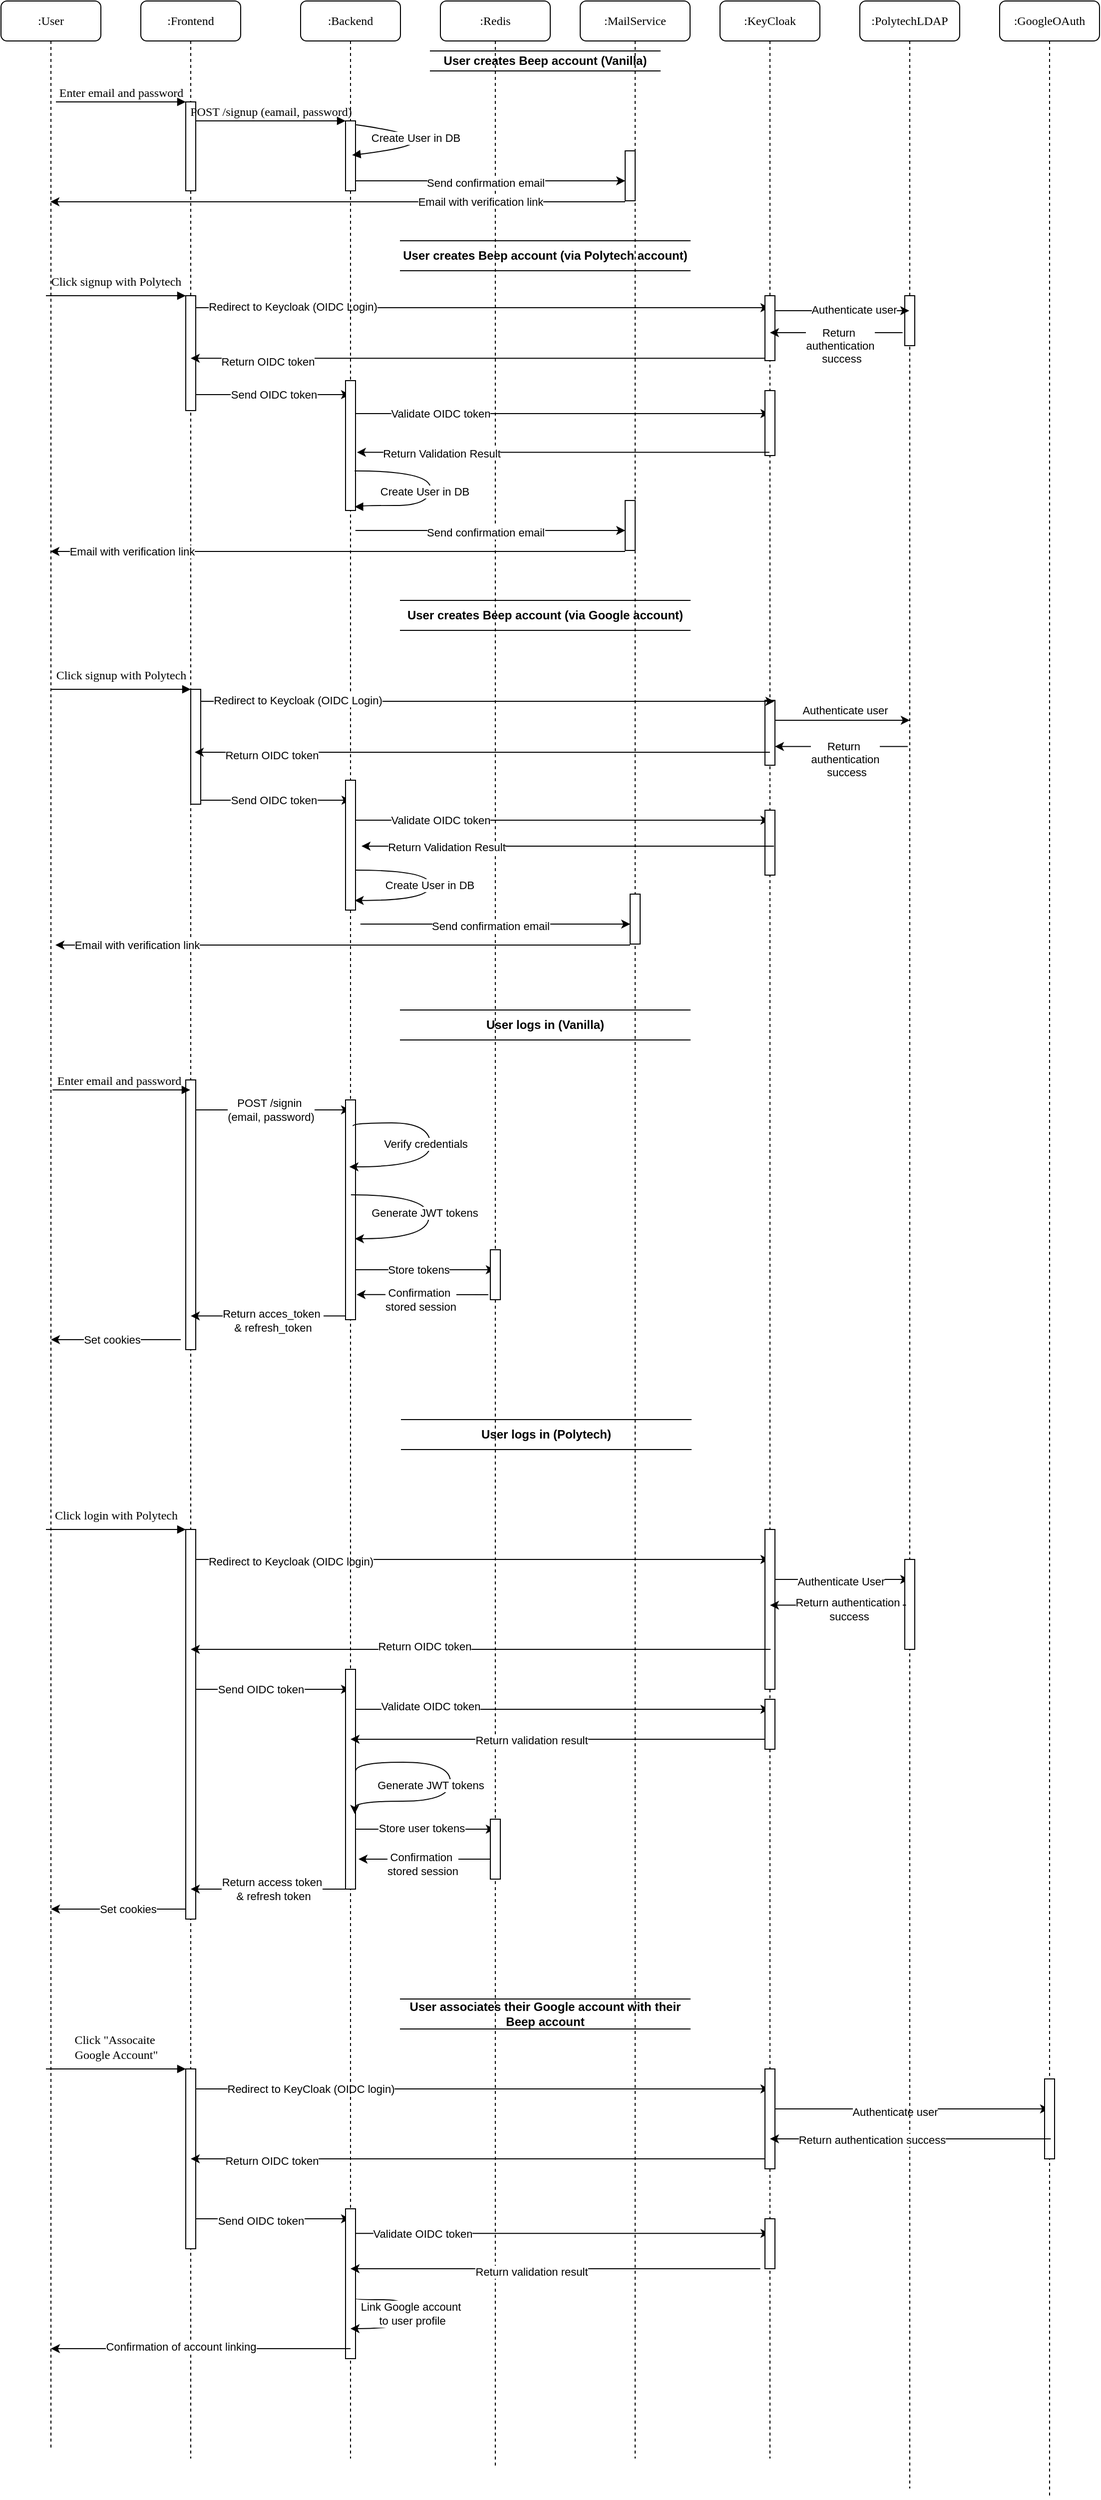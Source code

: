 <mxfile version="26.0.16">
  <diagram name="Page-1" id="13e1069c-82ec-6db2-03f1-153e76fe0fe0">
    <mxGraphModel grid="1" page="1" gridSize="10" guides="1" tooltips="1" connect="1" arrows="1" fold="1" pageScale="1" pageWidth="1100" pageHeight="850" background="none" math="0" shadow="0">
      <root>
        <mxCell id="0" />
        <mxCell id="1" parent="0" />
        <mxCell id="7baba1c4bc27f4b0-2" value=":Frontend" style="shape=umlLifeline;perimeter=lifelinePerimeter;whiteSpace=wrap;html=1;container=1;collapsible=0;recursiveResize=0;outlineConnect=0;rounded=1;shadow=0;comic=0;labelBackgroundColor=none;strokeWidth=1;fontFamily=Verdana;fontSize=12;align=center;" vertex="1" parent="1">
          <mxGeometry x="240" y="80" width="100" height="2460" as="geometry" />
        </mxCell>
        <mxCell id="7baba1c4bc27f4b0-10" value="" style="html=1;points=[];perimeter=orthogonalPerimeter;rounded=0;shadow=0;comic=0;labelBackgroundColor=none;strokeWidth=1;fontFamily=Verdana;fontSize=12;align=center;" vertex="1" parent="7baba1c4bc27f4b0-2">
          <mxGeometry x="45" y="101" width="10" height="89" as="geometry" />
        </mxCell>
        <mxCell id="Z4ZE246BEMPOgEt_vpQq-17" value="Click signup with Polytech" style="html=1;verticalAlign=bottom;endArrow=block;entryX=0;entryY=0;labelBackgroundColor=none;fontFamily=Verdana;fontSize=12;edgeStyle=elbowEdgeStyle;elbow=vertical;" edge="1" parent="7baba1c4bc27f4b0-2" target="Z4ZE246BEMPOgEt_vpQq-16">
          <mxGeometry y="5" relative="1" as="geometry">
            <mxPoint x="-95" y="295" as="sourcePoint" />
            <mxPoint as="offset" />
          </mxGeometry>
        </mxCell>
        <mxCell id="Z4ZE246BEMPOgEt_vpQq-16" value="" style="html=1;points=[];perimeter=orthogonalPerimeter;rounded=0;shadow=0;comic=0;labelBackgroundColor=none;strokeWidth=1;fontFamily=Verdana;fontSize=12;align=center;" vertex="1" parent="7baba1c4bc27f4b0-2">
          <mxGeometry x="45" y="295" width="10" height="115" as="geometry" />
        </mxCell>
        <mxCell id="Z4ZE246BEMPOgEt_vpQq-19" value="" style="edgeStyle=none;orthogonalLoop=1;jettySize=auto;html=1;rounded=0;" edge="1" parent="7baba1c4bc27f4b0-2">
          <mxGeometry width="80" relative="1" as="geometry">
            <mxPoint x="55" y="307" as="sourcePoint" />
            <mxPoint x="629.5" y="307" as="targetPoint" />
            <Array as="points" />
          </mxGeometry>
        </mxCell>
        <mxCell id="Z4ZE246BEMPOgEt_vpQq-20" value="Redirect to Keycloak (OIDC Login)" style="edgeLabel;html=1;align=center;verticalAlign=middle;resizable=0;points=[];" connectable="0" vertex="1" parent="Z4ZE246BEMPOgEt_vpQq-19">
          <mxGeometry x="-0.662" y="1" relative="1" as="geometry">
            <mxPoint as="offset" />
          </mxGeometry>
        </mxCell>
        <mxCell id="Z4ZE246BEMPOgEt_vpQq-30" value="Send OIDC token" style="edgeStyle=none;orthogonalLoop=1;jettySize=auto;html=1;rounded=0;" edge="1" parent="7baba1c4bc27f4b0-2" target="7baba1c4bc27f4b0-3">
          <mxGeometry width="80" relative="1" as="geometry">
            <mxPoint x="55" y="394" as="sourcePoint" />
            <mxPoint x="135" y="394" as="targetPoint" />
            <Array as="points" />
          </mxGeometry>
        </mxCell>
        <mxCell id="Z4ZE246BEMPOgEt_vpQq-65" value="Send OIDC token" style="edgeStyle=none;orthogonalLoop=1;jettySize=auto;html=1;rounded=0;" edge="1" parent="7baba1c4bc27f4b0-2">
          <mxGeometry width="80" relative="1" as="geometry">
            <mxPoint x="55" y="800" as="sourcePoint" />
            <mxPoint x="210" y="800" as="targetPoint" />
            <Array as="points" />
          </mxGeometry>
        </mxCell>
        <mxCell id="Z4ZE246BEMPOgEt_vpQq-77" value="" style="html=1;points=[];perimeter=orthogonalPerimeter;rounded=0;shadow=0;comic=0;labelBackgroundColor=none;strokeWidth=1;fontFamily=Verdana;fontSize=12;align=center;" vertex="1" parent="7baba1c4bc27f4b0-2">
          <mxGeometry x="45" y="1080" width="10" height="270" as="geometry" />
        </mxCell>
        <mxCell id="Z4ZE246BEMPOgEt_vpQq-78" value="" style="edgeStyle=none;orthogonalLoop=1;jettySize=auto;html=1;rounded=0;" edge="1" parent="7baba1c4bc27f4b0-2" target="7baba1c4bc27f4b0-3">
          <mxGeometry width="80" relative="1" as="geometry">
            <mxPoint x="55" y="1110" as="sourcePoint" />
            <mxPoint x="135" y="1110" as="targetPoint" />
            <Array as="points" />
          </mxGeometry>
        </mxCell>
        <mxCell id="Z4ZE246BEMPOgEt_vpQq-80" value="POST /signin&amp;nbsp;&lt;div&gt;(email, password)&lt;/div&gt;" style="edgeLabel;html=1;align=center;verticalAlign=middle;resizable=0;points=[];" connectable="0" vertex="1" parent="Z4ZE246BEMPOgEt_vpQq-78">
          <mxGeometry x="-0.665" y="-1" relative="1" as="geometry">
            <mxPoint x="49" y="-1" as="offset" />
          </mxGeometry>
        </mxCell>
        <mxCell id="Z4ZE246BEMPOgEt_vpQq-94" value="" style="edgeStyle=none;orthogonalLoop=1;jettySize=auto;html=1;rounded=0;" edge="1" parent="7baba1c4bc27f4b0-2" target="7baba1c4bc27f4b0-8">
          <mxGeometry width="80" relative="1" as="geometry">
            <mxPoint x="40" y="1340" as="sourcePoint" />
            <mxPoint x="-100.001" y="1340" as="targetPoint" />
            <Array as="points" />
          </mxGeometry>
        </mxCell>
        <mxCell id="Z4ZE246BEMPOgEt_vpQq-95" value="Set cookies" style="edgeLabel;html=1;align=center;verticalAlign=middle;resizable=0;points=[];" connectable="0" vertex="1" parent="Z4ZE246BEMPOgEt_vpQq-94">
          <mxGeometry x="0.48" y="4" relative="1" as="geometry">
            <mxPoint x="27" y="-4" as="offset" />
          </mxGeometry>
        </mxCell>
        <mxCell id="Z4ZE246BEMPOgEt_vpQq-101" value="Click login with Polytech" style="html=1;verticalAlign=bottom;endArrow=block;entryX=0;entryY=0;labelBackgroundColor=none;fontFamily=Verdana;fontSize=12;edgeStyle=elbowEdgeStyle;elbow=vertical;" edge="1" parent="7baba1c4bc27f4b0-2" target="Z4ZE246BEMPOgEt_vpQq-102">
          <mxGeometry y="5" relative="1" as="geometry">
            <mxPoint x="-95" y="1530" as="sourcePoint" />
            <mxPoint as="offset" />
          </mxGeometry>
        </mxCell>
        <mxCell id="Z4ZE246BEMPOgEt_vpQq-102" value="" style="html=1;points=[];perimeter=orthogonalPerimeter;rounded=0;shadow=0;comic=0;labelBackgroundColor=none;strokeWidth=1;fontFamily=Verdana;fontSize=12;align=center;" vertex="1" parent="7baba1c4bc27f4b0-2">
          <mxGeometry x="45" y="1530" width="10" height="390" as="geometry" />
        </mxCell>
        <mxCell id="Z4ZE246BEMPOgEt_vpQq-104" value="" style="edgeStyle=none;orthogonalLoop=1;jettySize=auto;html=1;rounded=0;" edge="1" parent="7baba1c4bc27f4b0-2" target="7baba1c4bc27f4b0-6">
          <mxGeometry width="80" relative="1" as="geometry">
            <mxPoint x="55" y="1560" as="sourcePoint" />
            <mxPoint x="135" y="1560" as="targetPoint" />
            <Array as="points" />
          </mxGeometry>
        </mxCell>
        <mxCell id="Z4ZE246BEMPOgEt_vpQq-105" value="Redirect to Keycloak (OIDC login)" style="edgeLabel;html=1;align=center;verticalAlign=middle;resizable=0;points=[];" connectable="0" vertex="1" parent="Z4ZE246BEMPOgEt_vpQq-104">
          <mxGeometry x="-0.728" y="-2" relative="1" as="geometry">
            <mxPoint x="17" as="offset" />
          </mxGeometry>
        </mxCell>
        <mxCell id="Z4ZE246BEMPOgEt_vpQq-115" value="" style="edgeStyle=none;orthogonalLoop=1;jettySize=auto;html=1;rounded=0;" edge="1" parent="7baba1c4bc27f4b0-2" target="7baba1c4bc27f4b0-3">
          <mxGeometry width="80" relative="1" as="geometry">
            <mxPoint x="55" y="1690" as="sourcePoint" />
            <mxPoint x="135" y="1690" as="targetPoint" />
            <Array as="points" />
          </mxGeometry>
        </mxCell>
        <mxCell id="Z4ZE246BEMPOgEt_vpQq-116" value="Send OIDC token" style="edgeLabel;html=1;align=center;verticalAlign=middle;resizable=0;points=[];" connectable="0" vertex="1" parent="Z4ZE246BEMPOgEt_vpQq-115">
          <mxGeometry x="-0.4" y="-2" relative="1" as="geometry">
            <mxPoint x="18" y="-2" as="offset" />
          </mxGeometry>
        </mxCell>
        <mxCell id="Z4ZE246BEMPOgEt_vpQq-134" value="Click &quot;Assocaite&amp;nbsp;&lt;div&gt;Google Account&quot;&lt;/div&gt;" style="html=1;verticalAlign=bottom;endArrow=block;entryX=0;entryY=0;labelBackgroundColor=none;fontFamily=Verdana;fontSize=12;edgeStyle=elbowEdgeStyle;elbow=vertical;" edge="1" parent="7baba1c4bc27f4b0-2" target="Z4ZE246BEMPOgEt_vpQq-135">
          <mxGeometry y="5" relative="1" as="geometry">
            <mxPoint x="-95" y="2070" as="sourcePoint" />
            <mxPoint as="offset" />
          </mxGeometry>
        </mxCell>
        <mxCell id="Z4ZE246BEMPOgEt_vpQq-135" value="" style="html=1;points=[];perimeter=orthogonalPerimeter;rounded=0;shadow=0;comic=0;labelBackgroundColor=none;strokeWidth=1;fontFamily=Verdana;fontSize=12;align=center;" vertex="1" parent="7baba1c4bc27f4b0-2">
          <mxGeometry x="45" y="2070" width="10" height="180" as="geometry" />
        </mxCell>
        <mxCell id="Z4ZE246BEMPOgEt_vpQq-137" value="" style="edgeStyle=none;orthogonalLoop=1;jettySize=auto;html=1;rounded=0;" edge="1" parent="7baba1c4bc27f4b0-2" target="7baba1c4bc27f4b0-6">
          <mxGeometry width="80" relative="1" as="geometry">
            <mxPoint x="55" y="2090" as="sourcePoint" />
            <mxPoint x="135" y="2090" as="targetPoint" />
            <Array as="points" />
          </mxGeometry>
        </mxCell>
        <mxCell id="Z4ZE246BEMPOgEt_vpQq-138" value="Redirect to KeyCloak (OIDC login)" style="edgeLabel;html=1;align=center;verticalAlign=middle;resizable=0;points=[];" connectable="0" vertex="1" parent="Z4ZE246BEMPOgEt_vpQq-137">
          <mxGeometry x="-0.733" y="-4" relative="1" as="geometry">
            <mxPoint x="38" y="-4" as="offset" />
          </mxGeometry>
        </mxCell>
        <mxCell id="Z4ZE246BEMPOgEt_vpQq-148" value="" style="edgeStyle=none;orthogonalLoop=1;jettySize=auto;html=1;rounded=0;" edge="1" parent="7baba1c4bc27f4b0-2" target="7baba1c4bc27f4b0-3">
          <mxGeometry width="80" relative="1" as="geometry">
            <mxPoint x="55" y="2220" as="sourcePoint" />
            <mxPoint x="135" y="2220" as="targetPoint" />
            <Array as="points" />
          </mxGeometry>
        </mxCell>
        <mxCell id="Z4ZE246BEMPOgEt_vpQq-149" value="Send OIDC token" style="edgeLabel;html=1;align=center;verticalAlign=middle;resizable=0;points=[];" connectable="0" vertex="1" parent="Z4ZE246BEMPOgEt_vpQq-148">
          <mxGeometry x="-0.586" y="-2" relative="1" as="geometry">
            <mxPoint x="33" as="offset" />
          </mxGeometry>
        </mxCell>
        <mxCell id="7baba1c4bc27f4b0-3" value=":Backend" style="shape=umlLifeline;perimeter=lifelinePerimeter;whiteSpace=wrap;html=1;container=1;collapsible=0;recursiveResize=0;outlineConnect=0;rounded=1;shadow=0;comic=0;labelBackgroundColor=none;strokeWidth=1;fontFamily=Verdana;fontSize=12;align=center;" vertex="1" parent="1">
          <mxGeometry x="400" y="80" width="100" height="2460" as="geometry" />
        </mxCell>
        <mxCell id="7baba1c4bc27f4b0-13" value="" style="html=1;points=[];perimeter=orthogonalPerimeter;rounded=0;shadow=0;comic=0;labelBackgroundColor=none;strokeWidth=1;fontFamily=Verdana;fontSize=12;align=center;" vertex="1" parent="7baba1c4bc27f4b0-3">
          <mxGeometry x="45" y="120" width="10" height="70" as="geometry" />
        </mxCell>
        <mxCell id="7baba1c4bc27f4b0-17" value="" style="html=1;verticalAlign=bottom;endArrow=block;labelBackgroundColor=none;fontFamily=Verdana;fontSize=12;edgeStyle=orthogonalEdgeStyle;elbow=vertical;entryX=0.66;entryY=0.49;entryDx=0;entryDy=0;entryPerimeter=0;curved=1;exitX=1.06;exitY=0.056;exitDx=0;exitDy=0;exitPerimeter=0;" edge="1" parent="7baba1c4bc27f4b0-3" source="7baba1c4bc27f4b0-13" target="7baba1c4bc27f4b0-13">
          <mxGeometry x="-0.317" y="51" relative="1" as="geometry">
            <mxPoint x="110" y="150" as="sourcePoint" />
            <Array as="points">
              <mxPoint x="170" y="140" />
            </Array>
            <mxPoint x="140" y="180" as="targetPoint" />
            <mxPoint x="-41" y="-50" as="offset" />
          </mxGeometry>
        </mxCell>
        <mxCell id="Z4ZE246BEMPOgEt_vpQq-7" value="Create User in DB" style="edgeLabel;html=1;align=center;verticalAlign=middle;resizable=0;points=[];" connectable="0" vertex="1" parent="7baba1c4bc27f4b0-17">
          <mxGeometry x="-0.489" y="-5" relative="1" as="geometry">
            <mxPoint as="offset" />
          </mxGeometry>
        </mxCell>
        <mxCell id="Z4ZE246BEMPOgEt_vpQq-29" value="" style="html=1;points=[];perimeter=orthogonalPerimeter;rounded=0;shadow=0;comic=0;labelBackgroundColor=none;strokeWidth=1;fontFamily=Verdana;fontSize=12;align=center;" vertex="1" parent="7baba1c4bc27f4b0-3">
          <mxGeometry x="45" y="380" width="10" height="130" as="geometry" />
        </mxCell>
        <mxCell id="Z4ZE246BEMPOgEt_vpQq-32" value="" style="edgeStyle=none;orthogonalLoop=1;jettySize=auto;html=1;rounded=0;" edge="1" parent="7baba1c4bc27f4b0-3">
          <mxGeometry width="80" relative="1" as="geometry">
            <mxPoint x="55" y="413" as="sourcePoint" />
            <mxPoint x="469.5" y="413" as="targetPoint" />
            <Array as="points" />
          </mxGeometry>
        </mxCell>
        <mxCell id="Z4ZE246BEMPOgEt_vpQq-34" value="Validate OIDC token" style="edgeLabel;html=1;align=center;verticalAlign=middle;resizable=0;points=[];" connectable="0" vertex="1" parent="Z4ZE246BEMPOgEt_vpQq-32">
          <mxGeometry x="-0.587" relative="1" as="geometry">
            <mxPoint x="-1" as="offset" />
          </mxGeometry>
        </mxCell>
        <mxCell id="Z4ZE246BEMPOgEt_vpQq-38" value="" style="html=1;verticalAlign=bottom;endArrow=block;labelBackgroundColor=none;fontFamily=Verdana;fontSize=12;edgeStyle=orthogonalEdgeStyle;elbow=vertical;entryX=0.916;entryY=0.971;entryDx=0;entryDy=0;entryPerimeter=0;curved=1;exitX=0.916;exitY=0.695;exitDx=0;exitDy=0;exitPerimeter=0;" edge="1" parent="7baba1c4bc27f4b0-3" source="Z4ZE246BEMPOgEt_vpQq-29" target="Z4ZE246BEMPOgEt_vpQq-29">
          <mxGeometry x="-0.317" y="51" relative="1" as="geometry">
            <mxPoint x="55" y="470" as="sourcePoint" />
            <Array as="points">
              <mxPoint x="130" y="470" />
              <mxPoint x="130" y="505" />
              <mxPoint x="60" y="505" />
              <mxPoint x="60" y="506" />
            </Array>
            <mxPoint x="55" y="505" as="targetPoint" />
            <mxPoint x="-41" y="-50" as="offset" />
          </mxGeometry>
        </mxCell>
        <mxCell id="Z4ZE246BEMPOgEt_vpQq-39" value="Create User in DB" style="edgeLabel;html=1;align=center;verticalAlign=middle;resizable=0;points=[];" connectable="0" vertex="1" parent="Z4ZE246BEMPOgEt_vpQq-38">
          <mxGeometry x="-0.489" y="-5" relative="1" as="geometry">
            <mxPoint x="22" y="15" as="offset" />
          </mxGeometry>
        </mxCell>
        <mxCell id="Z4ZE246BEMPOgEt_vpQq-64" value="" style="html=1;points=[];perimeter=orthogonalPerimeter;rounded=0;shadow=0;comic=0;labelBackgroundColor=none;strokeWidth=1;fontFamily=Verdana;fontSize=12;align=center;" vertex="1" parent="7baba1c4bc27f4b0-3">
          <mxGeometry x="45" y="780" width="10" height="130" as="geometry" />
        </mxCell>
        <mxCell id="Z4ZE246BEMPOgEt_vpQq-81" value="" style="html=1;points=[];perimeter=orthogonalPerimeter;rounded=0;shadow=0;comic=0;labelBackgroundColor=none;strokeWidth=1;fontFamily=Verdana;fontSize=12;align=center;" vertex="1" parent="7baba1c4bc27f4b0-3">
          <mxGeometry x="45" y="1100" width="10" height="220" as="geometry" />
        </mxCell>
        <mxCell id="Z4ZE246BEMPOgEt_vpQq-82" value="" style="edgeStyle=orthogonalEdgeStyle;orthogonalLoop=1;jettySize=auto;html=1;rounded=0;exitX=0.744;exitY=0.119;exitDx=0;exitDy=0;exitPerimeter=0;entryX=0.389;entryY=0.309;entryDx=0;entryDy=0;entryPerimeter=0;curved=1;" edge="1" parent="7baba1c4bc27f4b0-3" source="Z4ZE246BEMPOgEt_vpQq-81" target="Z4ZE246BEMPOgEt_vpQq-81">
          <mxGeometry width="80" relative="1" as="geometry">
            <mxPoint x="100" y="1100" as="sourcePoint" />
            <mxPoint x="180" y="1100" as="targetPoint" />
            <Array as="points">
              <mxPoint x="52" y="1123" />
              <mxPoint x="130" y="1123" />
              <mxPoint x="130" y="1167" />
              <mxPoint x="49" y="1167" />
            </Array>
          </mxGeometry>
        </mxCell>
        <mxCell id="Z4ZE246BEMPOgEt_vpQq-83" value="Verify credentials" style="edgeLabel;html=1;align=center;verticalAlign=middle;resizable=0;points=[];" connectable="0" vertex="1" parent="Z4ZE246BEMPOgEt_vpQq-82">
          <mxGeometry x="-0.019" y="-5" relative="1" as="geometry">
            <mxPoint as="offset" />
          </mxGeometry>
        </mxCell>
        <mxCell id="Z4ZE246BEMPOgEt_vpQq-87" value="" style="edgeStyle=none;orthogonalLoop=1;jettySize=auto;html=1;rounded=0;" edge="1" parent="7baba1c4bc27f4b0-3" target="7baba1c4bc27f4b0-4">
          <mxGeometry width="80" relative="1" as="geometry">
            <mxPoint x="55" y="1270" as="sourcePoint" />
            <mxPoint x="135" y="1270" as="targetPoint" />
            <Array as="points" />
          </mxGeometry>
        </mxCell>
        <mxCell id="Z4ZE246BEMPOgEt_vpQq-88" value="Store tokens" style="edgeLabel;html=1;align=center;verticalAlign=middle;resizable=0;points=[];" connectable="0" vertex="1" parent="Z4ZE246BEMPOgEt_vpQq-87">
          <mxGeometry x="-0.294" y="-4" relative="1" as="geometry">
            <mxPoint x="14" y="-4" as="offset" />
          </mxGeometry>
        </mxCell>
        <mxCell id="Z4ZE246BEMPOgEt_vpQq-99" value="" style="edgeStyle=orthogonalEdgeStyle;orthogonalLoop=1;jettySize=auto;html=1;rounded=0;entryX=0.922;entryY=0.926;entryDx=0;entryDy=0;entryPerimeter=0;curved=1;" edge="1" parent="7baba1c4bc27f4b0-3" target="Z4ZE246BEMPOgEt_vpQq-64">
          <mxGeometry width="80" relative="1" as="geometry">
            <mxPoint x="55" y="870" as="sourcePoint" />
            <mxPoint x="110" y="900" as="targetPoint" />
            <Array as="points">
              <mxPoint x="130" y="870" />
              <mxPoint x="130" y="900" />
            </Array>
          </mxGeometry>
        </mxCell>
        <mxCell id="Z4ZE246BEMPOgEt_vpQq-114" value="" style="html=1;points=[];perimeter=orthogonalPerimeter;rounded=0;shadow=0;comic=0;labelBackgroundColor=none;strokeWidth=1;fontFamily=Verdana;fontSize=12;align=center;" vertex="1" parent="7baba1c4bc27f4b0-3">
          <mxGeometry x="45" y="1670" width="10" height="220" as="geometry" />
        </mxCell>
        <mxCell id="Z4ZE246BEMPOgEt_vpQq-118" value="" style="edgeStyle=none;orthogonalLoop=1;jettySize=auto;html=1;rounded=0;" edge="1" parent="7baba1c4bc27f4b0-3" target="7baba1c4bc27f4b0-6">
          <mxGeometry width="80" relative="1" as="geometry">
            <mxPoint x="55" y="1710" as="sourcePoint" />
            <mxPoint x="135" y="1710" as="targetPoint" />
            <Array as="points" />
          </mxGeometry>
        </mxCell>
        <mxCell id="Z4ZE246BEMPOgEt_vpQq-119" value="Validate OIDC token" style="edgeLabel;html=1;align=center;verticalAlign=middle;resizable=0;points=[];" connectable="0" vertex="1" parent="Z4ZE246BEMPOgEt_vpQq-118">
          <mxGeometry x="-0.787" y="3" relative="1" as="geometry">
            <mxPoint x="31" as="offset" />
          </mxGeometry>
        </mxCell>
        <mxCell id="Z4ZE246BEMPOgEt_vpQq-122" value="" style="edgeStyle=orthogonalEdgeStyle;orthogonalLoop=1;jettySize=auto;html=1;rounded=0;curved=1;entryX=0.922;entryY=0.658;entryDx=0;entryDy=0;entryPerimeter=0;exitX=1.011;exitY=0.463;exitDx=0;exitDy=0;exitPerimeter=0;" edge="1" parent="7baba1c4bc27f4b0-3" source="Z4ZE246BEMPOgEt_vpQq-114" target="Z4ZE246BEMPOgEt_vpQq-114">
          <mxGeometry width="80" relative="1" as="geometry">
            <mxPoint x="90" y="1760" as="sourcePoint" />
            <mxPoint x="170" y="1760" as="targetPoint" />
            <Array as="points">
              <mxPoint x="150" y="1763" />
              <mxPoint x="150" y="1802" />
            </Array>
          </mxGeometry>
        </mxCell>
        <mxCell id="Z4ZE246BEMPOgEt_vpQq-123" value="Generate JWT tokens" style="edgeLabel;html=1;align=center;verticalAlign=middle;resizable=0;points=[];" connectable="0" vertex="1" parent="Z4ZE246BEMPOgEt_vpQq-122">
          <mxGeometry x="0.01" y="-2" relative="1" as="geometry">
            <mxPoint x="-18" as="offset" />
          </mxGeometry>
        </mxCell>
        <mxCell id="Z4ZE246BEMPOgEt_vpQq-125" value="" style="edgeStyle=none;orthogonalLoop=1;jettySize=auto;html=1;rounded=0;" edge="1" parent="7baba1c4bc27f4b0-3" target="7baba1c4bc27f4b0-4">
          <mxGeometry width="80" relative="1" as="geometry">
            <mxPoint x="55" y="1830" as="sourcePoint" />
            <mxPoint x="135" y="1830" as="targetPoint" />
            <Array as="points" />
          </mxGeometry>
        </mxCell>
        <mxCell id="Z4ZE246BEMPOgEt_vpQq-126" value="Store user tokens" style="edgeLabel;html=1;align=center;verticalAlign=middle;resizable=0;points=[];" connectable="0" vertex="1" parent="Z4ZE246BEMPOgEt_vpQq-125">
          <mxGeometry x="-0.752" y="1" relative="1" as="geometry">
            <mxPoint x="48" as="offset" />
          </mxGeometry>
        </mxCell>
        <mxCell id="Z4ZE246BEMPOgEt_vpQq-129" value="" style="edgeStyle=none;orthogonalLoop=1;jettySize=auto;html=1;rounded=0;" edge="1" parent="7baba1c4bc27f4b0-3" target="7baba1c4bc27f4b0-2">
          <mxGeometry width="80" relative="1" as="geometry">
            <mxPoint x="45" y="1890" as="sourcePoint" />
            <mxPoint x="-65.145" y="1890" as="targetPoint" />
            <Array as="points" />
          </mxGeometry>
        </mxCell>
        <mxCell id="Z4ZE246BEMPOgEt_vpQq-130" value="Return access token&lt;div&gt;&amp;nbsp;&amp;amp; refresh token&lt;/div&gt;" style="edgeLabel;html=1;align=center;verticalAlign=middle;resizable=0;points=[];" connectable="0" vertex="1" parent="Z4ZE246BEMPOgEt_vpQq-129">
          <mxGeometry x="0.594" relative="1" as="geometry">
            <mxPoint x="49" as="offset" />
          </mxGeometry>
        </mxCell>
        <mxCell id="Z4ZE246BEMPOgEt_vpQq-145" value="" style="html=1;points=[];perimeter=orthogonalPerimeter;rounded=0;shadow=0;comic=0;labelBackgroundColor=none;strokeWidth=1;fontFamily=Verdana;fontSize=12;align=center;" vertex="1" parent="7baba1c4bc27f4b0-3">
          <mxGeometry x="45" y="2210" width="10" height="150" as="geometry" />
        </mxCell>
        <mxCell id="Z4ZE246BEMPOgEt_vpQq-150" value="" style="edgeStyle=none;orthogonalLoop=1;jettySize=auto;html=1;rounded=0;" edge="1" parent="7baba1c4bc27f4b0-3" target="7baba1c4bc27f4b0-6">
          <mxGeometry width="80" relative="1" as="geometry">
            <mxPoint x="55" y="2234.58" as="sourcePoint" />
            <mxPoint x="135" y="2234.58" as="targetPoint" />
            <Array as="points" />
          </mxGeometry>
        </mxCell>
        <mxCell id="Z4ZE246BEMPOgEt_vpQq-151" value="Validate OIDC token" style="edgeLabel;html=1;align=center;verticalAlign=middle;resizable=0;points=[];" connectable="0" vertex="1" parent="Z4ZE246BEMPOgEt_vpQq-150">
          <mxGeometry x="-0.68" relative="1" as="geometry">
            <mxPoint as="offset" />
          </mxGeometry>
        </mxCell>
        <mxCell id="Z4ZE246BEMPOgEt_vpQq-155" value="" style="edgeStyle=orthogonalEdgeStyle;orthogonalLoop=1;jettySize=auto;html=1;rounded=0;curved=1;" edge="1" parent="7baba1c4bc27f4b0-3" target="7baba1c4bc27f4b0-3">
          <mxGeometry width="80" relative="1" as="geometry">
            <mxPoint x="55" y="2300" as="sourcePoint" />
            <mxPoint x="110" y="2330" as="targetPoint" />
            <Array as="points">
              <mxPoint x="111" y="2301" />
              <mxPoint x="111" y="2330" />
            </Array>
          </mxGeometry>
        </mxCell>
        <mxCell id="Z4ZE246BEMPOgEt_vpQq-156" value="Link Google account&lt;div&gt;&amp;nbsp;to user profile&lt;/div&gt;" style="edgeLabel;html=1;align=center;verticalAlign=middle;resizable=0;points=[];" connectable="0" vertex="1" parent="Z4ZE246BEMPOgEt_vpQq-155">
          <mxGeometry x="-0.042" y="-1" relative="1" as="geometry">
            <mxPoint as="offset" />
          </mxGeometry>
        </mxCell>
        <mxCell id="7baba1c4bc27f4b0-4" value=":Redis" style="shape=umlLifeline;perimeter=lifelinePerimeter;whiteSpace=wrap;html=1;container=0;collapsible=0;recursiveResize=0;outlineConnect=0;rounded=1;shadow=0;comic=0;labelBackgroundColor=none;strokeWidth=1;fontFamily=Verdana;fontSize=12;align=center;" vertex="1" parent="1">
          <mxGeometry x="540" y="80" width="110" height="2470" as="geometry" />
        </mxCell>
        <mxCell id="7baba1c4bc27f4b0-5" value=":MailService" style="shape=umlLifeline;perimeter=lifelinePerimeter;whiteSpace=wrap;html=1;container=1;collapsible=0;recursiveResize=0;outlineConnect=0;rounded=1;shadow=0;comic=0;labelBackgroundColor=none;strokeWidth=1;fontFamily=Verdana;fontSize=12;align=center;" vertex="1" parent="1">
          <mxGeometry x="680" y="80" width="110" height="2460" as="geometry" />
        </mxCell>
        <mxCell id="Z4ZE246BEMPOgEt_vpQq-15" value="User creates Beep account (via Polytech account)" style="shape=partialRectangle;whiteSpace=wrap;html=1;left=0;right=0;fillColor=none;fontStyle=1" vertex="1" parent="7baba1c4bc27f4b0-5">
          <mxGeometry x="-180" y="240" width="290" height="30" as="geometry" />
        </mxCell>
        <mxCell id="Z4ZE246BEMPOgEt_vpQq-66" value="" style="edgeStyle=none;orthogonalLoop=1;jettySize=auto;html=1;rounded=0;" edge="1" parent="7baba1c4bc27f4b0-5">
          <mxGeometry width="80" relative="1" as="geometry">
            <mxPoint x="-225" y="820" as="sourcePoint" />
            <mxPoint x="189.5" y="820" as="targetPoint" />
            <Array as="points" />
          </mxGeometry>
        </mxCell>
        <mxCell id="Z4ZE246BEMPOgEt_vpQq-67" value="Validate OIDC token" style="edgeLabel;html=1;align=center;verticalAlign=middle;resizable=0;points=[];" connectable="0" vertex="1" parent="Z4ZE246BEMPOgEt_vpQq-66">
          <mxGeometry x="-0.587" relative="1" as="geometry">
            <mxPoint x="-1" as="offset" />
          </mxGeometry>
        </mxCell>
        <mxCell id="Z4ZE246BEMPOgEt_vpQq-133" value="User associates their Google account with their Beep account" style="shape=partialRectangle;whiteSpace=wrap;html=1;left=0;right=0;fillColor=none;fontStyle=1" vertex="1" parent="7baba1c4bc27f4b0-5">
          <mxGeometry x="-180" y="2000" width="290" height="30" as="geometry" />
        </mxCell>
        <mxCell id="7baba1c4bc27f4b0-6" value=":KeyCloak" style="shape=umlLifeline;perimeter=lifelinePerimeter;whiteSpace=wrap;html=1;container=1;collapsible=0;recursiveResize=0;outlineConnect=0;rounded=1;shadow=0;comic=0;labelBackgroundColor=none;strokeWidth=1;fontFamily=Verdana;fontSize=12;align=center;" vertex="1" parent="1">
          <mxGeometry x="820" y="80" width="100" height="2460" as="geometry" />
        </mxCell>
        <mxCell id="Z4ZE246BEMPOgEt_vpQq-18" value="" style="html=1;points=[];perimeter=orthogonalPerimeter;rounded=0;shadow=0;comic=0;labelBackgroundColor=none;strokeWidth=1;fontFamily=Verdana;fontSize=12;align=center;" vertex="1" parent="7baba1c4bc27f4b0-6">
          <mxGeometry x="45" y="295" width="10" height="65" as="geometry" />
        </mxCell>
        <mxCell id="Z4ZE246BEMPOgEt_vpQq-31" value="" style="html=1;points=[];perimeter=orthogonalPerimeter;rounded=0;shadow=0;comic=0;labelBackgroundColor=none;strokeWidth=1;fontFamily=Verdana;fontSize=12;align=center;" vertex="1" parent="7baba1c4bc27f4b0-6">
          <mxGeometry x="45" y="390" width="10" height="65" as="geometry" />
        </mxCell>
        <mxCell id="Z4ZE246BEMPOgEt_vpQq-68" value="" style="html=1;points=[];perimeter=orthogonalPerimeter;rounded=0;shadow=0;comic=0;labelBackgroundColor=none;strokeWidth=1;fontFamily=Verdana;fontSize=12;align=center;" vertex="1" parent="7baba1c4bc27f4b0-6">
          <mxGeometry x="45" y="810" width="10" height="65" as="geometry" />
        </mxCell>
        <mxCell id="Z4ZE246BEMPOgEt_vpQq-69" value="" style="edgeStyle=none;orthogonalLoop=1;jettySize=auto;html=1;rounded=0;" edge="1" parent="7baba1c4bc27f4b0-6">
          <mxGeometry width="80" relative="1" as="geometry">
            <mxPoint x="55" y="720" as="sourcePoint" />
            <mxPoint x="190" y="720" as="targetPoint" />
            <Array as="points" />
          </mxGeometry>
        </mxCell>
        <mxCell id="Z4ZE246BEMPOgEt_vpQq-73" value="" style="html=1;points=[];perimeter=orthogonalPerimeter;rounded=0;shadow=0;comic=0;labelBackgroundColor=none;strokeWidth=1;fontFamily=Verdana;fontSize=12;align=center;" vertex="1" parent="7baba1c4bc27f4b0-6">
          <mxGeometry x="45" y="700" width="10" height="65" as="geometry" />
        </mxCell>
        <mxCell id="Z4ZE246BEMPOgEt_vpQq-103" value="" style="html=1;points=[];perimeter=orthogonalPerimeter;rounded=0;shadow=0;comic=0;labelBackgroundColor=none;strokeWidth=1;fontFamily=Verdana;fontSize=12;align=center;" vertex="1" parent="7baba1c4bc27f4b0-6">
          <mxGeometry x="45" y="1530" width="10" height="160" as="geometry" />
        </mxCell>
        <mxCell id="Z4ZE246BEMPOgEt_vpQq-108" value="" style="edgeStyle=none;orthogonalLoop=1;jettySize=auto;html=1;rounded=0;" edge="1" parent="7baba1c4bc27f4b0-6" target="7baba1c4bc27f4b0-7">
          <mxGeometry width="80" relative="1" as="geometry">
            <mxPoint x="55" y="1580" as="sourcePoint" />
            <mxPoint x="135" y="1580" as="targetPoint" />
            <Array as="points" />
          </mxGeometry>
        </mxCell>
        <mxCell id="Z4ZE246BEMPOgEt_vpQq-109" value="Authenticate User" style="edgeLabel;html=1;align=center;verticalAlign=middle;resizable=0;points=[];" connectable="0" vertex="1" parent="Z4ZE246BEMPOgEt_vpQq-108">
          <mxGeometry x="-0.37" y="-2" relative="1" as="geometry">
            <mxPoint x="23" as="offset" />
          </mxGeometry>
        </mxCell>
        <mxCell id="Z4ZE246BEMPOgEt_vpQq-117" value="" style="html=1;points=[];perimeter=orthogonalPerimeter;rounded=0;shadow=0;comic=0;labelBackgroundColor=none;strokeWidth=1;fontFamily=Verdana;fontSize=12;align=center;" vertex="1" parent="7baba1c4bc27f4b0-6">
          <mxGeometry x="45" y="1700" width="10" height="50" as="geometry" />
        </mxCell>
        <mxCell id="Z4ZE246BEMPOgEt_vpQq-120" value="" style="edgeStyle=none;orthogonalLoop=1;jettySize=auto;html=1;rounded=0;" edge="1" parent="7baba1c4bc27f4b0-6" target="7baba1c4bc27f4b0-3">
          <mxGeometry width="80" relative="1" as="geometry">
            <mxPoint x="45" y="1740" as="sourcePoint" />
            <mxPoint x="-60.611" y="1740" as="targetPoint" />
            <Array as="points" />
          </mxGeometry>
        </mxCell>
        <mxCell id="Z4ZE246BEMPOgEt_vpQq-121" value="Return validation result" style="edgeLabel;html=1;align=center;verticalAlign=middle;resizable=0;points=[];" connectable="0" vertex="1" parent="Z4ZE246BEMPOgEt_vpQq-120">
          <mxGeometry x="0.13" y="1" relative="1" as="geometry">
            <mxPoint as="offset" />
          </mxGeometry>
        </mxCell>
        <mxCell id="Z4ZE246BEMPOgEt_vpQq-136" value="" style="html=1;points=[];perimeter=orthogonalPerimeter;rounded=0;shadow=0;comic=0;labelBackgroundColor=none;strokeWidth=1;fontFamily=Verdana;fontSize=12;align=center;" vertex="1" parent="7baba1c4bc27f4b0-6">
          <mxGeometry x="45" y="2070" width="10" height="100" as="geometry" />
        </mxCell>
        <mxCell id="Z4ZE246BEMPOgEt_vpQq-140" value="" style="edgeStyle=none;orthogonalLoop=1;jettySize=auto;html=1;rounded=0;" edge="1" parent="7baba1c4bc27f4b0-6" target="Z4ZE246BEMPOgEt_vpQq-1">
          <mxGeometry width="80" relative="1" as="geometry">
            <mxPoint x="55" y="2110" as="sourcePoint" />
            <mxPoint x="135" y="2110" as="targetPoint" />
            <Array as="points" />
          </mxGeometry>
        </mxCell>
        <mxCell id="Z4ZE246BEMPOgEt_vpQq-141" value="Authenticate user" style="edgeLabel;html=1;align=center;verticalAlign=middle;resizable=0;points=[];" connectable="0" vertex="1" parent="Z4ZE246BEMPOgEt_vpQq-140">
          <mxGeometry x="-0.126" y="-3" relative="1" as="geometry">
            <mxPoint as="offset" />
          </mxGeometry>
        </mxCell>
        <mxCell id="Z4ZE246BEMPOgEt_vpQq-144" value="" style="html=1;points=[];perimeter=orthogonalPerimeter;rounded=0;shadow=0;comic=0;labelBackgroundColor=none;strokeWidth=1;fontFamily=Verdana;fontSize=12;align=center;" vertex="1" parent="7baba1c4bc27f4b0-6">
          <mxGeometry x="45" y="2220" width="10" height="50" as="geometry" />
        </mxCell>
        <mxCell id="Z4ZE246BEMPOgEt_vpQq-146" value="" style="edgeStyle=none;orthogonalLoop=1;jettySize=auto;html=1;rounded=0;" edge="1" parent="7baba1c4bc27f4b0-6" target="7baba1c4bc27f4b0-2">
          <mxGeometry width="80" relative="1" as="geometry">
            <mxPoint x="45.0" y="2160" as="sourcePoint" />
            <mxPoint x="-165.333" y="2160" as="targetPoint" />
            <Array as="points" />
          </mxGeometry>
        </mxCell>
        <mxCell id="Z4ZE246BEMPOgEt_vpQq-147" value="Return OIDC token" style="edgeLabel;html=1;align=center;verticalAlign=middle;resizable=0;points=[];" connectable="0" vertex="1" parent="Z4ZE246BEMPOgEt_vpQq-146">
          <mxGeometry x="0.305" y="2" relative="1" as="geometry">
            <mxPoint x="-119" as="offset" />
          </mxGeometry>
        </mxCell>
        <mxCell id="Z4ZE246BEMPOgEt_vpQq-152" value="" style="edgeStyle=none;orthogonalLoop=1;jettySize=auto;html=1;rounded=0;" edge="1" parent="7baba1c4bc27f4b0-6" target="7baba1c4bc27f4b0-3">
          <mxGeometry width="80" relative="1" as="geometry">
            <mxPoint x="40.33" y="2270" as="sourcePoint" />
            <mxPoint x="-30.003" y="2270" as="targetPoint" />
            <Array as="points" />
          </mxGeometry>
        </mxCell>
        <mxCell id="Z4ZE246BEMPOgEt_vpQq-154" value="Return validation result" style="edgeLabel;html=1;align=center;verticalAlign=middle;resizable=0;points=[];" connectable="0" vertex="1" parent="Z4ZE246BEMPOgEt_vpQq-152">
          <mxGeometry x="0.119" y="3" relative="1" as="geometry">
            <mxPoint as="offset" />
          </mxGeometry>
        </mxCell>
        <mxCell id="7baba1c4bc27f4b0-7" value=":PolytechLDAP" style="shape=umlLifeline;perimeter=lifelinePerimeter;whiteSpace=wrap;html=1;container=1;collapsible=0;recursiveResize=0;outlineConnect=0;rounded=1;shadow=0;comic=0;labelBackgroundColor=none;strokeWidth=1;fontFamily=Verdana;fontSize=12;align=center;" vertex="1" parent="1">
          <mxGeometry x="960" y="80" width="100" height="2490" as="geometry" />
        </mxCell>
        <mxCell id="Z4ZE246BEMPOgEt_vpQq-21" value="" style="html=1;points=[];perimeter=orthogonalPerimeter;rounded=0;shadow=0;comic=0;labelBackgroundColor=none;strokeWidth=1;fontFamily=Verdana;fontSize=12;align=center;" vertex="1" parent="7baba1c4bc27f4b0-7">
          <mxGeometry x="45" y="295" width="10" height="50" as="geometry" />
        </mxCell>
        <mxCell id="Z4ZE246BEMPOgEt_vpQq-53" value="Authenticate user" style="edgeLabel;html=1;align=center;verticalAlign=middle;resizable=0;points=[];" connectable="0" vertex="1" parent="7baba1c4bc27f4b0-7">
          <mxGeometry x="-15.38" y="710" as="geometry" />
        </mxCell>
        <mxCell id="Z4ZE246BEMPOgEt_vpQq-106" value="" style="html=1;points=[];perimeter=orthogonalPerimeter;rounded=0;shadow=0;comic=0;labelBackgroundColor=none;strokeWidth=1;fontFamily=Verdana;fontSize=12;align=center;" vertex="1" parent="7baba1c4bc27f4b0-7">
          <mxGeometry x="45" y="1560" width="10" height="90" as="geometry" />
        </mxCell>
        <mxCell id="7baba1c4bc27f4b0-8" value=":User" style="shape=umlLifeline;perimeter=lifelinePerimeter;whiteSpace=wrap;html=1;container=1;collapsible=0;recursiveResize=0;outlineConnect=0;rounded=1;shadow=0;comic=0;labelBackgroundColor=none;strokeWidth=1;fontFamily=Verdana;fontSize=12;align=center;" vertex="1" parent="1">
          <mxGeometry x="100" y="80" width="100" height="2450" as="geometry" />
        </mxCell>
        <mxCell id="Z4ZE246BEMPOgEt_vpQq-76" value="Enter email and password" style="html=1;verticalAlign=bottom;endArrow=block;labelBackgroundColor=none;fontFamily=Verdana;fontSize=12;edgeStyle=elbowEdgeStyle;elbow=vertical;" edge="1" parent="7baba1c4bc27f4b0-8" target="7baba1c4bc27f4b0-2">
          <mxGeometry relative="1" as="geometry">
            <mxPoint x="55" y="1090" as="sourcePoint" />
            <mxPoint x="185" y="1090" as="targetPoint" />
            <Array as="points">
              <mxPoint x="50" y="1090" />
            </Array>
          </mxGeometry>
        </mxCell>
        <mxCell id="Z4ZE246BEMPOgEt_vpQq-131" value="" style="edgeStyle=none;orthogonalLoop=1;jettySize=auto;html=1;rounded=0;" edge="1" parent="7baba1c4bc27f4b0-8">
          <mxGeometry width="80" relative="1" as="geometry">
            <mxPoint x="185" y="1910" as="sourcePoint" />
            <mxPoint x="50" y="1910" as="targetPoint" />
            <Array as="points" />
          </mxGeometry>
        </mxCell>
        <mxCell id="Z4ZE246BEMPOgEt_vpQq-132" value="Set cookies" style="edgeLabel;html=1;align=center;verticalAlign=middle;resizable=0;points=[];" connectable="0" vertex="1" parent="Z4ZE246BEMPOgEt_vpQq-131">
          <mxGeometry x="0.594" relative="1" as="geometry">
            <mxPoint x="49" as="offset" />
          </mxGeometry>
        </mxCell>
        <mxCell id="Z4ZE246BEMPOgEt_vpQq-12" style="rounded=0;orthogonalLoop=1;jettySize=auto;html=1;" edge="1" parent="1">
          <mxGeometry relative="1" as="geometry">
            <mxPoint x="725" y="281" as="sourcePoint" />
            <mxPoint x="149.5" y="281" as="targetPoint" />
          </mxGeometry>
        </mxCell>
        <mxCell id="Z4ZE246BEMPOgEt_vpQq-13" value="Email with verification link" style="edgeLabel;html=1;align=center;verticalAlign=middle;resizable=0;points=[];" connectable="0" vertex="1" parent="Z4ZE246BEMPOgEt_vpQq-12">
          <mxGeometry x="-0.494" relative="1" as="geometry">
            <mxPoint as="offset" />
          </mxGeometry>
        </mxCell>
        <mxCell id="7baba1c4bc27f4b0-19" value="" style="html=1;points=[];perimeter=orthogonalPerimeter;rounded=0;shadow=0;comic=0;labelBackgroundColor=none;strokeWidth=1;fontFamily=Verdana;fontSize=12;align=center;" vertex="1" parent="1">
          <mxGeometry x="725" y="230" width="10" height="50" as="geometry" />
        </mxCell>
        <mxCell id="7baba1c4bc27f4b0-11" value="Enter email and password" style="html=1;verticalAlign=bottom;endArrow=block;entryX=0;entryY=0;labelBackgroundColor=none;fontFamily=Verdana;fontSize=12;edgeStyle=elbowEdgeStyle;elbow=vertical;" edge="1" parent="1" target="7baba1c4bc27f4b0-10">
          <mxGeometry relative="1" as="geometry">
            <mxPoint x="155" y="181" as="sourcePoint" />
          </mxGeometry>
        </mxCell>
        <mxCell id="7baba1c4bc27f4b0-14" value="POST /signup (eamail, password)" style="html=1;verticalAlign=bottom;endArrow=block;entryX=0;entryY=0;labelBackgroundColor=none;fontFamily=Verdana;fontSize=12;edgeStyle=elbowEdgeStyle;elbow=vertical;" edge="1" parent="1" source="7baba1c4bc27f4b0-10" target="7baba1c4bc27f4b0-13">
          <mxGeometry relative="1" as="geometry">
            <mxPoint x="370" y="200" as="sourcePoint" />
          </mxGeometry>
        </mxCell>
        <mxCell id="Z4ZE246BEMPOgEt_vpQq-1" value=":GoogleOAuth" style="shape=umlLifeline;perimeter=lifelinePerimeter;whiteSpace=wrap;html=1;container=1;collapsible=0;recursiveResize=0;outlineConnect=0;rounded=1;shadow=0;comic=0;labelBackgroundColor=none;strokeWidth=1;fontFamily=Verdana;fontSize=12;align=center;" vertex="1" parent="1">
          <mxGeometry x="1100" y="80" width="100" height="2500" as="geometry" />
        </mxCell>
        <mxCell id="Z4ZE246BEMPOgEt_vpQq-139" value="" style="html=1;points=[];perimeter=orthogonalPerimeter;rounded=0;shadow=0;comic=0;labelBackgroundColor=none;strokeWidth=1;fontFamily=Verdana;fontSize=12;align=center;" vertex="1" parent="Z4ZE246BEMPOgEt_vpQq-1">
          <mxGeometry x="45" y="2080" width="10" height="80" as="geometry" />
        </mxCell>
        <mxCell id="Z4ZE246BEMPOgEt_vpQq-8" style="rounded=0;orthogonalLoop=1;jettySize=auto;html=1;entryX=0.02;entryY=0.55;entryDx=0;entryDy=0;entryPerimeter=0;" edge="1" parent="1">
          <mxGeometry relative="1" as="geometry">
            <mxPoint x="725.1" y="260" as="targetPoint" />
            <mxPoint x="454.9" y="260" as="sourcePoint" />
          </mxGeometry>
        </mxCell>
        <mxCell id="Z4ZE246BEMPOgEt_vpQq-9" value="Send confirmation email" style="edgeLabel;html=1;align=center;verticalAlign=middle;resizable=0;points=[];" connectable="0" vertex="1" parent="Z4ZE246BEMPOgEt_vpQq-8">
          <mxGeometry x="0.462" y="-2" relative="1" as="geometry">
            <mxPoint x="-68" as="offset" />
          </mxGeometry>
        </mxCell>
        <mxCell id="Z4ZE246BEMPOgEt_vpQq-14" value="User creates Beep account (Vanilla)" style="shape=partialRectangle;whiteSpace=wrap;html=1;left=0;right=0;fillColor=none;fontStyle=1" vertex="1" parent="1">
          <mxGeometry x="530" y="130" width="230" height="20" as="geometry" />
        </mxCell>
        <mxCell id="Z4ZE246BEMPOgEt_vpQq-22" value="" style="edgeStyle=none;orthogonalLoop=1;jettySize=auto;html=1;rounded=0;" edge="1" parent="1" target="7baba1c4bc27f4b0-7">
          <mxGeometry width="80" relative="1" as="geometry">
            <mxPoint x="875" y="390" as="sourcePoint" />
            <mxPoint x="955" y="390" as="targetPoint" />
            <Array as="points" />
          </mxGeometry>
        </mxCell>
        <mxCell id="Z4ZE246BEMPOgEt_vpQq-23" value="Authenticate user" style="edgeLabel;html=1;align=center;verticalAlign=middle;resizable=0;points=[];" connectable="0" vertex="1" parent="Z4ZE246BEMPOgEt_vpQq-22">
          <mxGeometry x="0.178" y="1" relative="1" as="geometry">
            <mxPoint as="offset" />
          </mxGeometry>
        </mxCell>
        <mxCell id="Z4ZE246BEMPOgEt_vpQq-24" value="" style="edgeStyle=none;orthogonalLoop=1;jettySize=auto;html=1;rounded=0;exitX=-0.22;exitY=0.74;exitDx=0;exitDy=0;exitPerimeter=0;" edge="1" parent="1" source="Z4ZE246BEMPOgEt_vpQq-21" target="7baba1c4bc27f4b0-6">
          <mxGeometry width="80" relative="1" as="geometry">
            <mxPoint x="885" y="400" as="sourcePoint" />
            <mxPoint x="1020" y="400" as="targetPoint" />
            <Array as="points" />
          </mxGeometry>
        </mxCell>
        <mxCell id="Z4ZE246BEMPOgEt_vpQq-25" value="Return&amp;nbsp;&lt;div&gt;authentication&lt;div&gt;&amp;nbsp;success&lt;/div&gt;&lt;/div&gt;" style="edgeLabel;html=1;align=center;verticalAlign=middle;resizable=0;points=[];" connectable="0" vertex="1" parent="Z4ZE246BEMPOgEt_vpQq-24">
          <mxGeometry x="0.178" y="1" relative="1" as="geometry">
            <mxPoint x="15" y="12" as="offset" />
          </mxGeometry>
        </mxCell>
        <mxCell id="Z4ZE246BEMPOgEt_vpQq-27" value="" style="edgeStyle=none;orthogonalLoop=1;jettySize=auto;html=1;rounded=0;exitX=0.02;exitY=0.963;exitDx=0;exitDy=0;exitPerimeter=0;" edge="1" parent="1" source="Z4ZE246BEMPOgEt_vpQq-18" target="7baba1c4bc27f4b0-2">
          <mxGeometry width="80" relative="1" as="geometry">
            <mxPoint x="520" y="430" as="sourcePoint" />
            <mxPoint x="600" y="430" as="targetPoint" />
            <Array as="points" />
          </mxGeometry>
        </mxCell>
        <mxCell id="Z4ZE246BEMPOgEt_vpQq-28" value="Return OIDC token" style="edgeLabel;html=1;align=center;verticalAlign=middle;resizable=0;points=[];" connectable="0" vertex="1" parent="Z4ZE246BEMPOgEt_vpQq-27">
          <mxGeometry x="0.732" y="3" relative="1" as="geometry">
            <mxPoint as="offset" />
          </mxGeometry>
        </mxCell>
        <mxCell id="Z4ZE246BEMPOgEt_vpQq-35" value="" style="edgeStyle=none;orthogonalLoop=1;jettySize=auto;html=1;rounded=0;entryX=1.14;entryY=0.552;entryDx=0;entryDy=0;entryPerimeter=0;" edge="1" parent="1" source="7baba1c4bc27f4b0-6" target="Z4ZE246BEMPOgEt_vpQq-29">
          <mxGeometry width="80" relative="1" as="geometry">
            <mxPoint x="660" y="540" as="sourcePoint" />
            <mxPoint x="740" y="540" as="targetPoint" />
            <Array as="points" />
          </mxGeometry>
        </mxCell>
        <mxCell id="Z4ZE246BEMPOgEt_vpQq-36" value="Return Validation Result" style="edgeLabel;html=1;align=center;verticalAlign=middle;resizable=0;points=[];" connectable="0" vertex="1" parent="Z4ZE246BEMPOgEt_vpQq-35">
          <mxGeometry x="0.8" y="1" relative="1" as="geometry">
            <mxPoint x="43" as="offset" />
          </mxGeometry>
        </mxCell>
        <mxCell id="Z4ZE246BEMPOgEt_vpQq-40" style="rounded=0;orthogonalLoop=1;jettySize=auto;html=1;" edge="1" parent="1">
          <mxGeometry relative="1" as="geometry">
            <mxPoint x="725" y="631" as="sourcePoint" />
            <mxPoint x="149.5" y="631" as="targetPoint" />
          </mxGeometry>
        </mxCell>
        <mxCell id="Z4ZE246BEMPOgEt_vpQq-41" value="Email with verification link" style="edgeLabel;html=1;align=center;verticalAlign=middle;resizable=0;points=[];" connectable="0" vertex="1" parent="Z4ZE246BEMPOgEt_vpQq-40">
          <mxGeometry x="-0.494" relative="1" as="geometry">
            <mxPoint x="-349" as="offset" />
          </mxGeometry>
        </mxCell>
        <mxCell id="Z4ZE246BEMPOgEt_vpQq-42" value="" style="html=1;points=[];perimeter=orthogonalPerimeter;rounded=0;shadow=0;comic=0;labelBackgroundColor=none;strokeWidth=1;fontFamily=Verdana;fontSize=12;align=center;" vertex="1" parent="1">
          <mxGeometry x="725" y="580" width="10" height="50" as="geometry" />
        </mxCell>
        <mxCell id="Z4ZE246BEMPOgEt_vpQq-43" style="rounded=0;orthogonalLoop=1;jettySize=auto;html=1;entryX=0.02;entryY=0.55;entryDx=0;entryDy=0;entryPerimeter=0;" edge="1" parent="1">
          <mxGeometry relative="1" as="geometry">
            <mxPoint x="725.1" y="610" as="targetPoint" />
            <mxPoint x="454.9" y="610" as="sourcePoint" />
          </mxGeometry>
        </mxCell>
        <mxCell id="Z4ZE246BEMPOgEt_vpQq-44" value="Send confirmation email" style="edgeLabel;html=1;align=center;verticalAlign=middle;resizable=0;points=[];" connectable="0" vertex="1" parent="Z4ZE246BEMPOgEt_vpQq-43">
          <mxGeometry x="0.462" y="-2" relative="1" as="geometry">
            <mxPoint x="-68" as="offset" />
          </mxGeometry>
        </mxCell>
        <mxCell id="Z4ZE246BEMPOgEt_vpQq-46" value="User creates Beep account (via Google account)" style="shape=partialRectangle;whiteSpace=wrap;html=1;left=0;right=0;fillColor=none;fontStyle=1" vertex="1" parent="1">
          <mxGeometry x="500" y="680" width="290" height="30" as="geometry" />
        </mxCell>
        <mxCell id="Z4ZE246BEMPOgEt_vpQq-47" value="Click signup with Polytech" style="html=1;verticalAlign=bottom;endArrow=block;entryX=0;entryY=0;labelBackgroundColor=none;fontFamily=Verdana;fontSize=12;edgeStyle=elbowEdgeStyle;elbow=vertical;" edge="1" parent="1" target="Z4ZE246BEMPOgEt_vpQq-48">
          <mxGeometry y="5" relative="1" as="geometry">
            <mxPoint x="150" y="769" as="sourcePoint" />
            <mxPoint as="offset" />
          </mxGeometry>
        </mxCell>
        <mxCell id="Z4ZE246BEMPOgEt_vpQq-48" value="" style="html=1;points=[];perimeter=orthogonalPerimeter;rounded=0;shadow=0;comic=0;labelBackgroundColor=none;strokeWidth=1;fontFamily=Verdana;fontSize=12;align=center;" vertex="1" parent="1">
          <mxGeometry x="290" y="769" width="10" height="115" as="geometry" />
        </mxCell>
        <mxCell id="Z4ZE246BEMPOgEt_vpQq-49" value="" style="edgeStyle=none;orthogonalLoop=1;jettySize=auto;html=1;rounded=0;" edge="1" parent="1">
          <mxGeometry width="80" relative="1" as="geometry">
            <mxPoint x="300" y="781" as="sourcePoint" />
            <mxPoint x="874.5" y="781" as="targetPoint" />
            <Array as="points" />
          </mxGeometry>
        </mxCell>
        <mxCell id="Z4ZE246BEMPOgEt_vpQq-50" value="Redirect to Keycloak (OIDC Login)" style="edgeLabel;html=1;align=center;verticalAlign=middle;resizable=0;points=[];" connectable="0" vertex="1" parent="Z4ZE246BEMPOgEt_vpQq-49">
          <mxGeometry x="-0.662" y="1" relative="1" as="geometry">
            <mxPoint as="offset" />
          </mxGeometry>
        </mxCell>
        <mxCell id="Z4ZE246BEMPOgEt_vpQq-52" value="Create User in DB" style="edgeLabel;html=1;align=center;verticalAlign=middle;resizable=0;points=[];" connectable="0" vertex="1" parent="1">
          <mxGeometry x="528.426" y="964.415" as="geometry" />
        </mxCell>
        <mxCell id="Z4ZE246BEMPOgEt_vpQq-55" value="" style="edgeStyle=none;orthogonalLoop=1;jettySize=auto;html=1;rounded=0;exitX=0.02;exitY=0.963;exitDx=0;exitDy=0;exitPerimeter=0;" edge="1" parent="1">
          <mxGeometry width="80" relative="1" as="geometry">
            <mxPoint x="870" y="832" as="sourcePoint" />
            <mxPoint x="294" y="832" as="targetPoint" />
            <Array as="points" />
          </mxGeometry>
        </mxCell>
        <mxCell id="Z4ZE246BEMPOgEt_vpQq-56" value="Return OIDC token" style="edgeLabel;html=1;align=center;verticalAlign=middle;resizable=0;points=[];" connectable="0" vertex="1" parent="Z4ZE246BEMPOgEt_vpQq-55">
          <mxGeometry x="0.732" y="3" relative="1" as="geometry">
            <mxPoint as="offset" />
          </mxGeometry>
        </mxCell>
        <mxCell id="Z4ZE246BEMPOgEt_vpQq-57" value="" style="edgeStyle=none;orthogonalLoop=1;jettySize=auto;html=1;rounded=0;entryX=1.14;entryY=0.552;entryDx=0;entryDy=0;entryPerimeter=0;" edge="1" parent="1">
          <mxGeometry width="80" relative="1" as="geometry">
            <mxPoint x="874" y="926" as="sourcePoint" />
            <mxPoint x="461" y="926" as="targetPoint" />
            <Array as="points" />
          </mxGeometry>
        </mxCell>
        <mxCell id="Z4ZE246BEMPOgEt_vpQq-58" value="Return Validation Result" style="edgeLabel;html=1;align=center;verticalAlign=middle;resizable=0;points=[];" connectable="0" vertex="1" parent="Z4ZE246BEMPOgEt_vpQq-57">
          <mxGeometry x="0.8" y="1" relative="1" as="geometry">
            <mxPoint x="43" as="offset" />
          </mxGeometry>
        </mxCell>
        <mxCell id="Z4ZE246BEMPOgEt_vpQq-59" style="rounded=0;orthogonalLoop=1;jettySize=auto;html=1;" edge="1" parent="1">
          <mxGeometry relative="1" as="geometry">
            <mxPoint x="730" y="1025" as="sourcePoint" />
            <mxPoint x="154.5" y="1025" as="targetPoint" />
          </mxGeometry>
        </mxCell>
        <mxCell id="Z4ZE246BEMPOgEt_vpQq-60" value="Email with verification link" style="edgeLabel;html=1;align=center;verticalAlign=middle;resizable=0;points=[];" connectable="0" vertex="1" parent="Z4ZE246BEMPOgEt_vpQq-59">
          <mxGeometry x="-0.494" relative="1" as="geometry">
            <mxPoint x="-349" as="offset" />
          </mxGeometry>
        </mxCell>
        <mxCell id="Z4ZE246BEMPOgEt_vpQq-61" value="" style="html=1;points=[];perimeter=orthogonalPerimeter;rounded=0;shadow=0;comic=0;labelBackgroundColor=none;strokeWidth=1;fontFamily=Verdana;fontSize=12;align=center;" vertex="1" parent="1">
          <mxGeometry x="730" y="974" width="10" height="50" as="geometry" />
        </mxCell>
        <mxCell id="Z4ZE246BEMPOgEt_vpQq-62" style="rounded=0;orthogonalLoop=1;jettySize=auto;html=1;entryX=0.02;entryY=0.55;entryDx=0;entryDy=0;entryPerimeter=0;" edge="1" parent="1">
          <mxGeometry relative="1" as="geometry">
            <mxPoint x="730.1" y="1004" as="targetPoint" />
            <mxPoint x="459.9" y="1004" as="sourcePoint" />
          </mxGeometry>
        </mxCell>
        <mxCell id="Z4ZE246BEMPOgEt_vpQq-63" value="Send confirmation email" style="edgeLabel;html=1;align=center;verticalAlign=middle;resizable=0;points=[];" connectable="0" vertex="1" parent="Z4ZE246BEMPOgEt_vpQq-62">
          <mxGeometry x="0.462" y="-2" relative="1" as="geometry">
            <mxPoint x="-68" as="offset" />
          </mxGeometry>
        </mxCell>
        <mxCell id="Z4ZE246BEMPOgEt_vpQq-71" value="" style="edgeStyle=none;orthogonalLoop=1;jettySize=auto;html=1;rounded=0;exitX=-0.22;exitY=0.74;exitDx=0;exitDy=0;exitPerimeter=0;" edge="1" parent="1">
          <mxGeometry width="80" relative="1" as="geometry">
            <mxPoint x="1008" y="826.21" as="sourcePoint" />
            <mxPoint x="875" y="826.21" as="targetPoint" />
            <Array as="points" />
          </mxGeometry>
        </mxCell>
        <mxCell id="Z4ZE246BEMPOgEt_vpQq-72" value="Return&amp;nbsp;&lt;div&gt;authentication&lt;div&gt;&amp;nbsp;success&lt;/div&gt;&lt;/div&gt;" style="edgeLabel;html=1;align=center;verticalAlign=middle;resizable=0;points=[];" connectable="0" vertex="1" parent="Z4ZE246BEMPOgEt_vpQq-71">
          <mxGeometry x="0.178" y="1" relative="1" as="geometry">
            <mxPoint x="15" y="12" as="offset" />
          </mxGeometry>
        </mxCell>
        <mxCell id="Z4ZE246BEMPOgEt_vpQq-74" value="User logs in (Vanilla)" style="shape=partialRectangle;whiteSpace=wrap;html=1;left=0;right=0;fillColor=none;fontStyle=1" vertex="1" parent="1">
          <mxGeometry x="500" y="1090" width="290" height="30" as="geometry" />
        </mxCell>
        <mxCell id="Z4ZE246BEMPOgEt_vpQq-84" value="" style="edgeStyle=orthogonalEdgeStyle;orthogonalLoop=1;jettySize=auto;html=1;rounded=0;exitX=0.744;exitY=0.119;exitDx=0;exitDy=0;exitPerimeter=0;entryX=1.1;entryY=0.353;entryDx=0;entryDy=0;entryPerimeter=0;curved=1;" edge="1" parent="1">
          <mxGeometry width="80" relative="1" as="geometry">
            <mxPoint x="450.43" y="1275" as="sourcePoint" />
            <mxPoint x="454.43" y="1319" as="targetPoint" />
            <Array as="points">
              <mxPoint x="528.43" y="1275" />
              <mxPoint x="528.43" y="1319" />
            </Array>
          </mxGeometry>
        </mxCell>
        <mxCell id="Z4ZE246BEMPOgEt_vpQq-85" value="Generate JWT tokens" style="edgeLabel;html=1;align=center;verticalAlign=middle;resizable=0;points=[];" connectable="0" vertex="1" parent="Z4ZE246BEMPOgEt_vpQq-84">
          <mxGeometry x="-0.019" y="-5" relative="1" as="geometry">
            <mxPoint as="offset" />
          </mxGeometry>
        </mxCell>
        <mxCell id="Z4ZE246BEMPOgEt_vpQq-86" value="" style="html=1;points=[];perimeter=orthogonalPerimeter;rounded=0;shadow=0;comic=0;labelBackgroundColor=none;strokeWidth=1;fontFamily=Verdana;fontSize=12;align=center;" vertex="1" parent="1">
          <mxGeometry x="590" y="1330" width="10" height="50" as="geometry" />
        </mxCell>
        <mxCell id="Z4ZE246BEMPOgEt_vpQq-89" value="" style="orthogonalLoop=1;jettySize=auto;html=1;rounded=0;entryX=1.1;entryY=0.886;entryDx=0;entryDy=0;entryPerimeter=0;" edge="1" parent="1" target="Z4ZE246BEMPOgEt_vpQq-81">
          <mxGeometry width="80" relative="1" as="geometry">
            <mxPoint x="588" y="1375" as="sourcePoint" />
            <mxPoint x="600" y="1390" as="targetPoint" />
          </mxGeometry>
        </mxCell>
        <mxCell id="Z4ZE246BEMPOgEt_vpQq-91" value="Confirmation&amp;nbsp;&lt;div&gt;stored session&lt;/div&gt;" style="edgeLabel;html=1;align=center;verticalAlign=middle;resizable=0;points=[];" connectable="0" vertex="1" parent="Z4ZE246BEMPOgEt_vpQq-89">
          <mxGeometry x="0.471" y="3" relative="1" as="geometry">
            <mxPoint x="29" y="2" as="offset" />
          </mxGeometry>
        </mxCell>
        <mxCell id="Z4ZE246BEMPOgEt_vpQq-92" value="" style="edgeStyle=none;orthogonalLoop=1;jettySize=auto;html=1;rounded=0;exitX=0.033;exitY=0.983;exitDx=0;exitDy=0;exitPerimeter=0;" edge="1" parent="1" source="Z4ZE246BEMPOgEt_vpQq-81" target="7baba1c4bc27f4b0-2">
          <mxGeometry width="80" relative="1" as="geometry">
            <mxPoint x="360" y="1410" as="sourcePoint" />
            <mxPoint x="440" y="1410" as="targetPoint" />
            <Array as="points" />
          </mxGeometry>
        </mxCell>
        <mxCell id="Z4ZE246BEMPOgEt_vpQq-93" value="Return acces_token&amp;nbsp;&lt;div&gt;&amp;amp; refresh_token&lt;/div&gt;" style="edgeLabel;html=1;align=center;verticalAlign=middle;resizable=0;points=[];" connectable="0" vertex="1" parent="Z4ZE246BEMPOgEt_vpQq-92">
          <mxGeometry x="0.664" y="1" relative="1" as="geometry">
            <mxPoint x="55" y="3" as="offset" />
          </mxGeometry>
        </mxCell>
        <mxCell id="Z4ZE246BEMPOgEt_vpQq-96" value="User logs in (Polytech)" style="shape=partialRectangle;whiteSpace=wrap;html=1;left=0;right=0;fillColor=none;fontStyle=1" vertex="1" parent="1">
          <mxGeometry x="501" y="1500" width="290" height="30" as="geometry" />
        </mxCell>
        <mxCell id="Z4ZE246BEMPOgEt_vpQq-110" value="" style="edgeStyle=none;orthogonalLoop=1;jettySize=auto;html=1;rounded=0;exitX=0.122;exitY=0.509;exitDx=0;exitDy=0;exitPerimeter=0;" edge="1" parent="1" source="Z4ZE246BEMPOgEt_vpQq-106" target="7baba1c4bc27f4b0-6">
          <mxGeometry width="80" relative="1" as="geometry">
            <mxPoint x="950" y="1700" as="sourcePoint" />
            <mxPoint x="1030" y="1700" as="targetPoint" />
            <Array as="points" />
          </mxGeometry>
        </mxCell>
        <mxCell id="Z4ZE246BEMPOgEt_vpQq-111" value="Return authentication&amp;nbsp;&lt;div&gt;success&lt;/div&gt;" style="edgeLabel;html=1;align=center;verticalAlign=middle;resizable=0;points=[];" connectable="0" vertex="1" parent="Z4ZE246BEMPOgEt_vpQq-110">
          <mxGeometry x="-0.155" y="4" relative="1" as="geometry">
            <mxPoint as="offset" />
          </mxGeometry>
        </mxCell>
        <mxCell id="Z4ZE246BEMPOgEt_vpQq-112" value="" style="edgeStyle=none;orthogonalLoop=1;jettySize=auto;html=1;rounded=0;" edge="1" parent="1" target="7baba1c4bc27f4b0-2">
          <mxGeometry width="80" relative="1" as="geometry">
            <mxPoint x="870.61" y="1730" as="sourcePoint" />
            <mxPoint x="399.999" y="1730" as="targetPoint" />
            <Array as="points" />
          </mxGeometry>
        </mxCell>
        <mxCell id="Z4ZE246BEMPOgEt_vpQq-113" value="Return OIDC token" style="edgeLabel;html=1;align=center;verticalAlign=middle;resizable=0;points=[];" connectable="0" vertex="1" parent="Z4ZE246BEMPOgEt_vpQq-112">
          <mxGeometry x="0.194" y="-3" relative="1" as="geometry">
            <mxPoint as="offset" />
          </mxGeometry>
        </mxCell>
        <mxCell id="Z4ZE246BEMPOgEt_vpQq-124" value="" style="html=1;points=[];perimeter=orthogonalPerimeter;rounded=0;shadow=0;comic=0;labelBackgroundColor=none;strokeWidth=1;fontFamily=Verdana;fontSize=12;align=center;" vertex="1" parent="1">
          <mxGeometry x="590" y="1900" width="10" height="60" as="geometry" />
        </mxCell>
        <mxCell id="Z4ZE246BEMPOgEt_vpQq-127" value="" style="orthogonalLoop=1;jettySize=auto;html=1;rounded=0;entryX=1.1;entryY=0.886;entryDx=0;entryDy=0;entryPerimeter=0;" edge="1" parent="1">
          <mxGeometry width="80" relative="1" as="geometry">
            <mxPoint x="590" y="1940" as="sourcePoint" />
            <mxPoint x="458" y="1940" as="targetPoint" />
          </mxGeometry>
        </mxCell>
        <mxCell id="Z4ZE246BEMPOgEt_vpQq-128" value="Confirmation&amp;nbsp;&lt;div&gt;stored session&lt;/div&gt;" style="edgeLabel;html=1;align=center;verticalAlign=middle;resizable=0;points=[];" connectable="0" vertex="1" parent="Z4ZE246BEMPOgEt_vpQq-127">
          <mxGeometry x="0.471" y="3" relative="1" as="geometry">
            <mxPoint x="29" y="2" as="offset" />
          </mxGeometry>
        </mxCell>
        <mxCell id="Z4ZE246BEMPOgEt_vpQq-142" value="" style="edgeStyle=none;orthogonalLoop=1;jettySize=auto;html=1;rounded=0;" edge="1" parent="1" target="7baba1c4bc27f4b0-6">
          <mxGeometry width="80" relative="1" as="geometry">
            <mxPoint x="1151.17" y="2220" as="sourcePoint" />
            <mxPoint x="940.003" y="2220" as="targetPoint" />
            <Array as="points" />
          </mxGeometry>
        </mxCell>
        <mxCell id="Z4ZE246BEMPOgEt_vpQq-143" value="Return authentication success" style="edgeLabel;html=1;align=center;verticalAlign=middle;resizable=0;points=[];" connectable="0" vertex="1" parent="Z4ZE246BEMPOgEt_vpQq-142">
          <mxGeometry x="0.272" y="1" relative="1" as="geometry">
            <mxPoint as="offset" />
          </mxGeometry>
        </mxCell>
        <mxCell id="Z4ZE246BEMPOgEt_vpQq-157" value="" style="edgeStyle=none;orthogonalLoop=1;jettySize=auto;html=1;rounded=0;" edge="1" parent="1" target="7baba1c4bc27f4b0-8">
          <mxGeometry width="80" relative="1" as="geometry">
            <mxPoint x="450.01" y="2430" as="sourcePoint" />
            <mxPoint x="219.997" y="2430" as="targetPoint" />
            <Array as="points" />
          </mxGeometry>
        </mxCell>
        <mxCell id="Z4ZE246BEMPOgEt_vpQq-158" value="Confirmation of account linking" style="edgeLabel;html=1;align=center;verticalAlign=middle;resizable=0;points=[];" connectable="0" vertex="1" parent="Z4ZE246BEMPOgEt_vpQq-157">
          <mxGeometry x="0.134" y="-2" relative="1" as="geometry">
            <mxPoint as="offset" />
          </mxGeometry>
        </mxCell>
      </root>
    </mxGraphModel>
  </diagram>
</mxfile>
